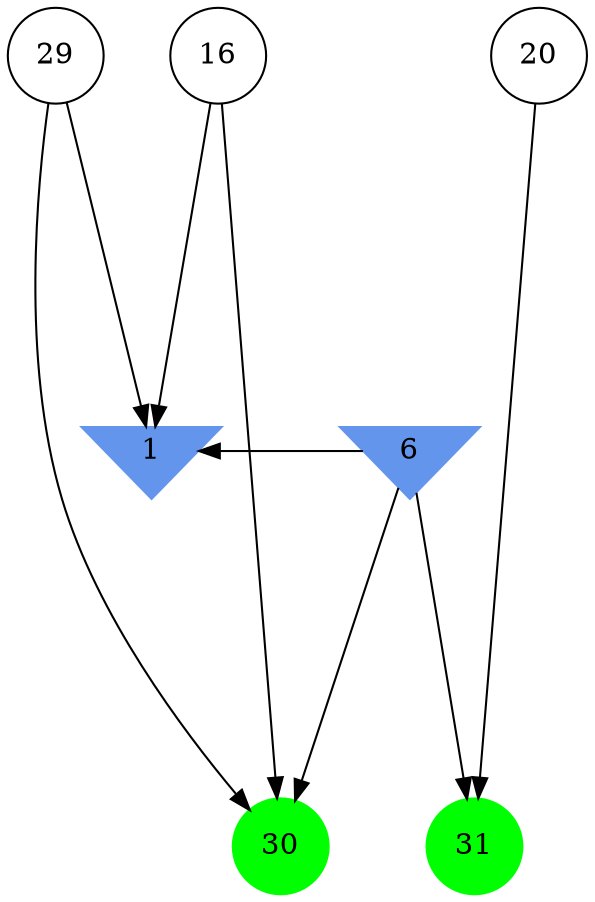 digraph brain {
	ranksep=2.0;
	1 [shape=invtriangle,style=filled,color=cornflowerblue];
	6 [shape=invtriangle,style=filled,color=cornflowerblue];
	16 [shape=circle,color=black];
	20 [shape=circle,color=black];
	29 [shape=circle,color=black];
	30 [shape=circle,style=filled,color=green];
	31 [shape=circle,style=filled,color=green];
	6	->	31;
	20	->	31;
	6	->	1;
	6	->	30;
	29	->	1;
	29	->	30;
	16	->	1;
	16	->	30;
	{ rank=same; 1; 6; }
	{ rank=same; 16; 20; 29; }
	{ rank=same; 30; 31; }
}
